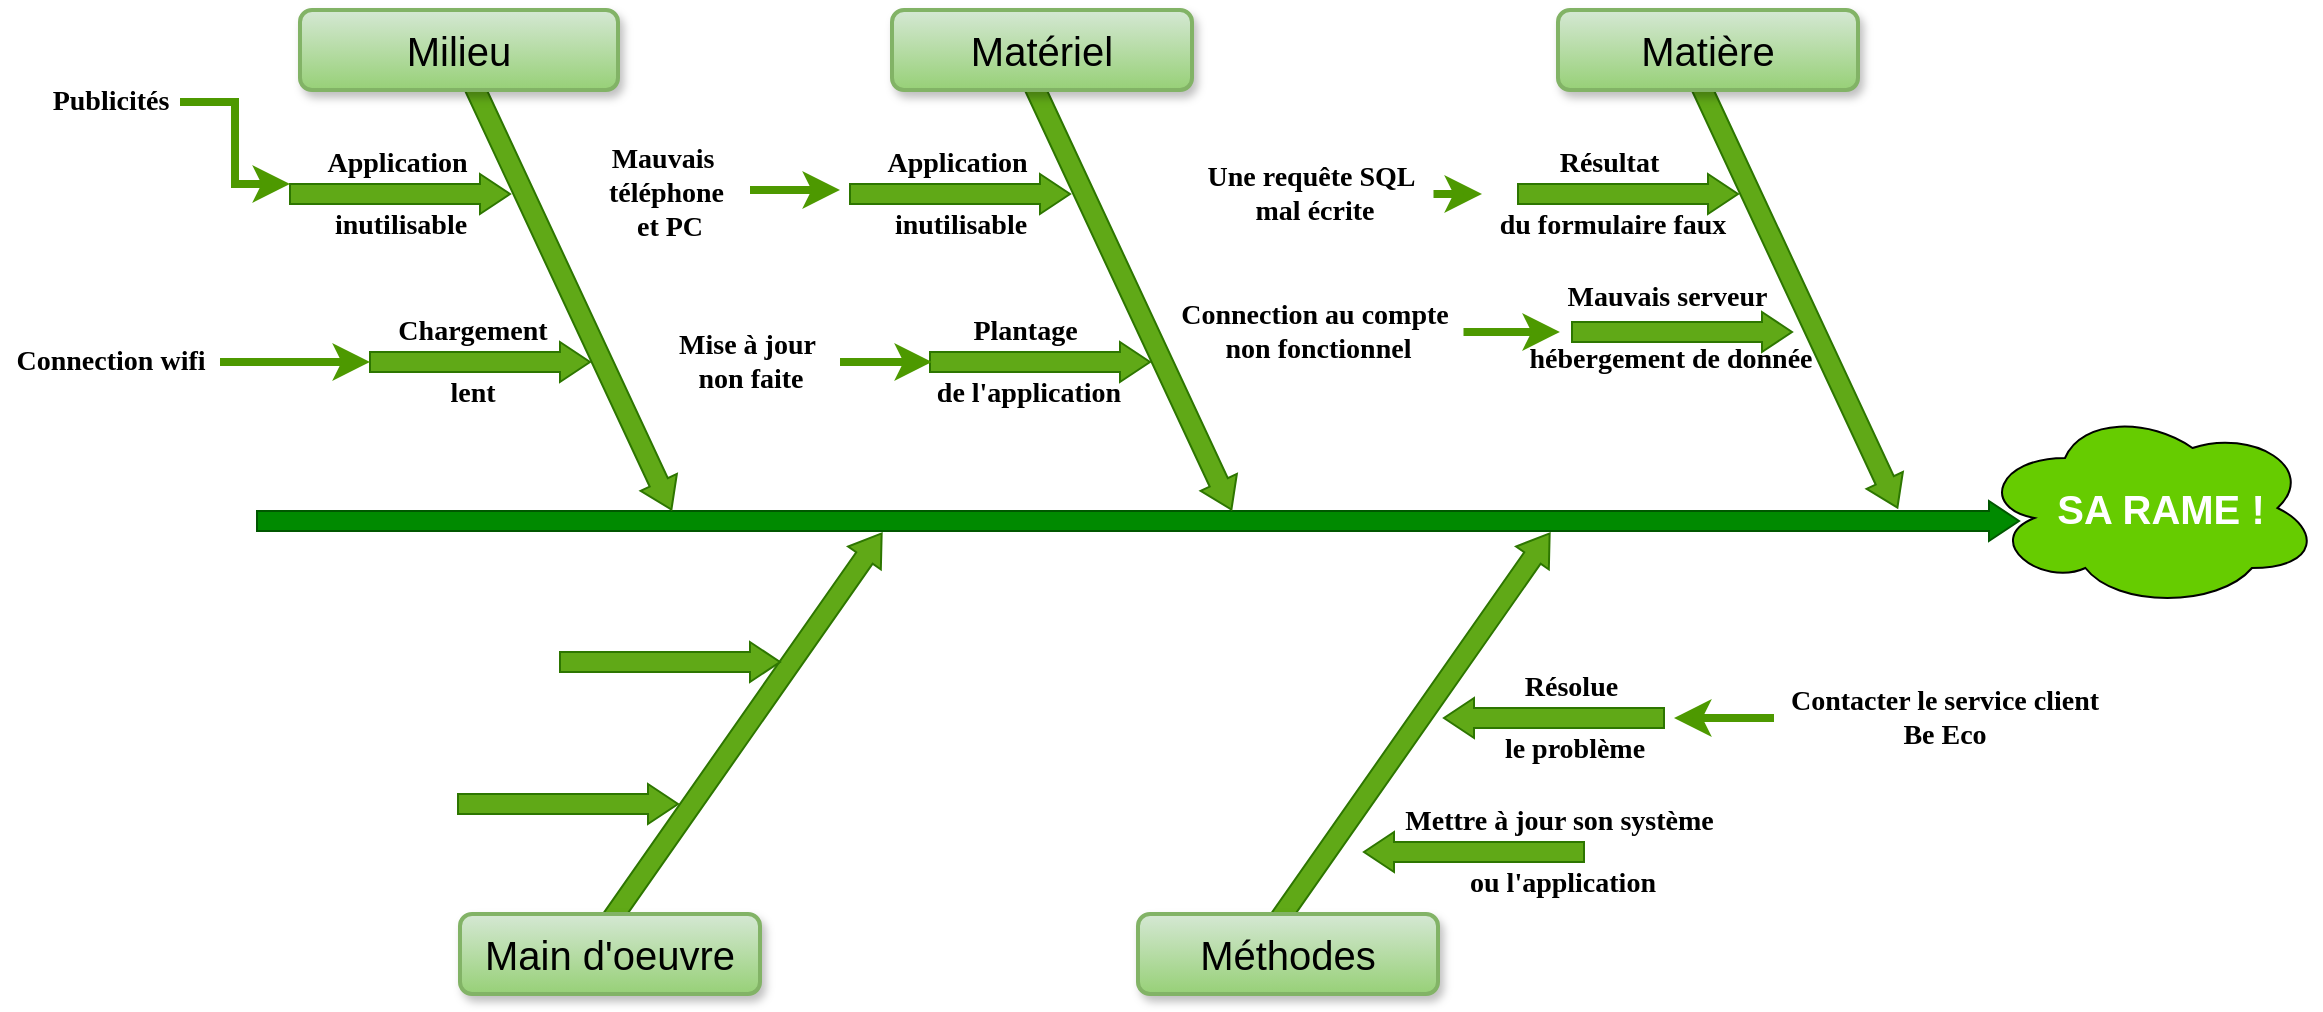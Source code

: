 <mxfile version="17.5.0" type="github">
  <diagram name="Page-1" id="b7a7eaba-c6c5-6fbe-34ae-1d3a4219ac39">
    <mxGraphModel dx="922" dy="471" grid="1" gridSize="10" guides="1" tooltips="1" connect="1" arrows="1" fold="1" page="1" pageScale="1.5" pageWidth="1169" pageHeight="826" background="none" math="0" shadow="0">
      <root>
        <mxCell id="0" style=";html=1;" />
        <mxCell id="1" style=";html=1;" parent="0" />
        <mxCell id="yY62R9y1dSUibu5uFj24-23" value="" style="ellipse;shape=cloud;whiteSpace=wrap;html=1;shadow=0;glass=0;sketch=0;fontFamily=Times New Roman;fontSize=14;fontColor=#000000;fillColor=#66CC00;" vertex="1" parent="1">
          <mxGeometry x="1150" y="563" width="170" height="100" as="geometry" />
        </mxCell>
        <mxCell id="279d4c6e8b4f5ae2-2" value="" style="html=1;shadow=0;dashed=0;align=center;verticalAlign=middle;shape=mxgraph.arrows2.arrow;dy=0.5;dx=15;direction=north;notch=0;rounded=0;strokeWidth=1;fontSize=20;rotation=35;fillColor=#60a917;fontColor=#ffffff;strokeColor=#2D7600;" parent="1" vertex="1">
          <mxGeometry x="522" y="604" width="20" height="240" as="geometry" />
        </mxCell>
        <mxCell id="279d4c6e8b4f5ae2-4" value="" style="html=1;shadow=0;dashed=0;align=center;verticalAlign=middle;shape=mxgraph.arrows2.arrow;dy=0.5;dx=15;direction=north;notch=0;rounded=0;strokeWidth=1;fontSize=20;rotation=35;fillColor=#60a917;fontColor=#ffffff;strokeColor=#2D7600;" parent="1" vertex="1">
          <mxGeometry x="856" y="604" width="20" height="240" as="geometry" />
        </mxCell>
        <mxCell id="279d4c6e8b4f5ae2-5" value="" style="html=1;shadow=0;dashed=0;align=center;verticalAlign=middle;shape=mxgraph.arrows2.arrow;dy=0.5;dx=15;direction=north;notch=0;rounded=0;strokeWidth=1;fontSize=20;rotation=90;fillColor=#008a00;fontColor=#ffffff;strokeColor=#005700;" parent="1" vertex="1">
          <mxGeometry x="719" y="179" width="20" height="881" as="geometry" />
        </mxCell>
        <mxCell id="279d4c6e8b4f5ae2-6" value="" style="html=1;shadow=0;dashed=0;align=center;verticalAlign=middle;shape=mxgraph.arrows2.arrow;dy=0.5;dx=15;direction=north;notch=0;rounded=0;strokeWidth=1;fontSize=20;rotation=155;fillColor=#60a917;fontColor=#ffffff;strokeColor=#2D7600;" parent="1" vertex="1">
          <mxGeometry x="435" y="385" width="20" height="240" as="geometry" />
        </mxCell>
        <mxCell id="279d4c6e8b4f5ae2-7" value="" style="html=1;shadow=0;dashed=0;align=center;verticalAlign=middle;shape=mxgraph.arrows2.arrow;dy=0.5;dx=15;direction=north;notch=0;rounded=0;strokeWidth=1;fontSize=20;rotation=155;fillColor=#60a917;fontColor=#ffffff;strokeColor=#2D7600;" parent="1" vertex="1">
          <mxGeometry x="715" y="385" width="20" height="240" as="geometry" />
        </mxCell>
        <mxCell id="279d4c6e8b4f5ae2-8" value="" style="html=1;shadow=0;dashed=0;align=center;verticalAlign=middle;shape=mxgraph.arrows2.arrow;dy=0.5;dx=15;direction=north;notch=0;rounded=0;strokeWidth=1;fontSize=20;rotation=155;fillColor=#60a917;fontColor=#ffffff;strokeColor=#2D7600;" parent="1" vertex="1">
          <mxGeometry x="1048" y="384" width="20" height="240" as="geometry" />
        </mxCell>
        <mxCell id="279d4c6e8b4f5ae2-9" value="Milieu" style="rounded=1;whiteSpace=wrap;html=1;shadow=1;strokeWidth=2;fontSize=20;fillColor=#d5e8d4;gradientColor=#97d077;strokeColor=#82b366;" parent="1" vertex="1">
          <mxGeometry x="310" y="364" width="159" height="40" as="geometry" />
        </mxCell>
        <mxCell id="279d4c6e8b4f5ae2-10" value="Matériel" style="rounded=1;whiteSpace=wrap;html=1;shadow=1;strokeWidth=2;fontSize=20;fillColor=#d5e8d4;gradientColor=#97d077;strokeColor=#82b366;" parent="1" vertex="1">
          <mxGeometry x="606" y="364" width="150" height="40" as="geometry" />
        </mxCell>
        <mxCell id="279d4c6e8b4f5ae2-11" value="Matière" style="rounded=1;whiteSpace=wrap;html=1;shadow=1;strokeWidth=2;fontSize=20;fillColor=#d5e8d4;gradientColor=#97d077;strokeColor=#82b366;" parent="1" vertex="1">
          <mxGeometry x="939" y="364" width="150" height="40" as="geometry" />
        </mxCell>
        <mxCell id="279d4c6e8b4f5ae2-12" value="Main d&#39;oeuvre" style="rounded=1;whiteSpace=wrap;html=1;shadow=1;strokeWidth=2;fontSize=20;fillColor=#d5e8d4;gradientColor=#97d077;strokeColor=#82b366;" parent="1" vertex="1">
          <mxGeometry x="390" y="816" width="150" height="40" as="geometry" />
        </mxCell>
        <mxCell id="279d4c6e8b4f5ae2-14" value="Méthodes" style="rounded=1;whiteSpace=wrap;html=1;shadow=1;strokeWidth=2;fontSize=20;fillColor=#d5e8d4;gradientColor=#97d077;strokeColor=#82b366;" parent="1" vertex="1">
          <mxGeometry x="729" y="816" width="150" height="40" as="geometry" />
        </mxCell>
        <mxCell id="279d4c6e8b4f5ae2-16" value="Event 1" style="html=1;shadow=0;dashed=0;align=center;verticalAlign=middle;shape=mxgraph.arrows2.arrow;dy=0.5;dx=15;direction=north;notch=0;rounded=0;strokeWidth=1;fontSize=20;rotation=90;horizontal=0;labelPosition=left;verticalLabelPosition=middle;fillColor=#60a917;fontColor=#ffffff;strokeColor=#2D7600;" parent="1" vertex="1">
          <mxGeometry x="350" y="401" width="20" height="110" as="geometry" />
        </mxCell>
        <mxCell id="279d4c6e8b4f5ae2-17" value="Event 2" style="html=1;shadow=0;dashed=0;align=center;verticalAlign=middle;shape=mxgraph.arrows2.arrow;dy=0.5;dx=15;direction=north;notch=0;rounded=0;strokeWidth=1;fontSize=20;rotation=90;horizontal=0;labelPosition=left;verticalLabelPosition=middle;fillColor=#60a917;fontColor=#ffffff;strokeColor=#2D7600;" parent="1" vertex="1">
          <mxGeometry x="630" y="401" width="20" height="110" as="geometry" />
        </mxCell>
        <mxCell id="279d4c6e8b4f5ae2-18" value="Event 3" style="html=1;shadow=0;dashed=0;align=center;verticalAlign=middle;shape=mxgraph.arrows2.arrow;dy=0.5;dx=15;direction=north;notch=0;rounded=0;strokeWidth=1;fontSize=20;rotation=90;horizontal=0;labelPosition=left;verticalLabelPosition=middle;fillColor=#60a917;fontColor=#ffffff;strokeColor=#2D7600;" parent="1" vertex="1">
          <mxGeometry x="964" y="401" width="20" height="110" as="geometry" />
        </mxCell>
        <mxCell id="279d4c6e8b4f5ae2-19" value="Event 10" style="html=1;shadow=0;dashed=0;align=center;verticalAlign=middle;shape=mxgraph.arrows2.arrow;dy=0.5;dx=15;direction=north;notch=0;rounded=0;strokeWidth=1;fontSize=20;rotation=90;horizontal=0;labelPosition=left;verticalLabelPosition=middle;fillColor=#60a917;fontColor=#ffffff;strokeColor=#2D7600;" parent="1" vertex="1">
          <mxGeometry x="434" y="706" width="20" height="110" as="geometry" />
        </mxCell>
        <mxCell id="279d4c6e8b4f5ae2-21" value="Event 12" style="html=1;shadow=0;dashed=0;align=center;verticalAlign=middle;shape=mxgraph.arrows2.arrow;dy=0.5;dx=15;direction=north;notch=0;rounded=0;strokeWidth=1;fontSize=20;rotation=-90;horizontal=0;labelPosition=left;verticalLabelPosition=middle;fillColor=#60a917;fontColor=#ffffff;strokeColor=#2D7600;" parent="1" vertex="1">
          <mxGeometry x="887" y="730" width="20" height="110" as="geometry" />
        </mxCell>
        <mxCell id="279d4c6e8b4f5ae2-22" value="Event 4" style="html=1;shadow=0;dashed=0;align=center;verticalAlign=middle;shape=mxgraph.arrows2.arrow;dy=0.5;dx=15;direction=north;notch=0;rounded=0;strokeWidth=1;fontSize=20;rotation=90;horizontal=0;labelPosition=left;verticalLabelPosition=middle;fillColor=#60a917;fontColor=#ffffff;strokeColor=#2D7600;" parent="1" vertex="1">
          <mxGeometry x="390" y="485" width="20" height="110" as="geometry" />
        </mxCell>
        <mxCell id="279d4c6e8b4f5ae2-23" value="Event 5" style="html=1;shadow=0;dashed=0;align=center;verticalAlign=middle;shape=mxgraph.arrows2.arrow;dy=0.5;dx=15;direction=north;notch=0;rounded=0;strokeWidth=1;fontSize=20;rotation=90;horizontal=0;labelPosition=left;verticalLabelPosition=middle;fillColor=#60a917;fontColor=#ffffff;strokeColor=#2D7600;" parent="1" vertex="1">
          <mxGeometry x="670" y="485" width="20" height="110" as="geometry" />
        </mxCell>
        <mxCell id="279d4c6e8b4f5ae2-24" value="Event 6" style="html=1;shadow=0;dashed=0;align=center;verticalAlign=middle;shape=mxgraph.arrows2.arrow;dy=0.5;dx=15;direction=north;notch=0;rounded=0;strokeWidth=1;fontSize=20;rotation=90;horizontal=0;labelPosition=left;verticalLabelPosition=middle;fillColor=#60a917;fontColor=#ffffff;strokeColor=#2D7600;" parent="1" vertex="1">
          <mxGeometry x="991" y="470" width="20" height="110" as="geometry" />
        </mxCell>
        <mxCell id="279d4c6e8b4f5ae2-25" value="Event 7" style="html=1;shadow=0;dashed=0;align=center;verticalAlign=middle;shape=mxgraph.arrows2.arrow;dy=0.5;dx=15;direction=north;notch=0;rounded=0;strokeWidth=1;fontSize=20;rotation=90;horizontal=0;labelPosition=left;verticalLabelPosition=middle;fillColor=#60a917;fontColor=#ffffff;strokeColor=#2D7600;" parent="1" vertex="1">
          <mxGeometry x="485" y="635" width="20" height="110" as="geometry" />
        </mxCell>
        <mxCell id="279d4c6e8b4f5ae2-27" value="Event 9" style="html=1;shadow=0;dashed=0;align=center;verticalAlign=middle;shape=mxgraph.arrows2.arrow;dy=0.5;dx=15;direction=north;notch=0;rounded=0;strokeWidth=1;fontSize=20;rotation=-90;horizontal=0;labelPosition=left;verticalLabelPosition=middle;fillColor=#60a917;fontColor=#ffffff;strokeColor=#2D7600;" parent="1" vertex="1">
          <mxGeometry x="927" y="663" width="20" height="110" as="geometry" />
        </mxCell>
        <mxCell id="yY62R9y1dSUibu5uFj24-2" value="&lt;h3&gt;&lt;font color=&quot;#ffffff&quot; style=&quot;font-size: 20px&quot;&gt;SA RAME !&lt;/font&gt;&lt;/h3&gt;" style="text;html=1;resizable=0;autosize=1;align=center;verticalAlign=middle;points=[];fillColor=none;strokeColor=none;rounded=0;shadow=0;glass=0;sketch=0;" vertex="1" parent="1">
          <mxGeometry x="1180" y="588" width="120" height="50" as="geometry" />
        </mxCell>
        <mxCell id="yY62R9y1dSUibu5uFj24-33" style="edgeStyle=orthogonalEdgeStyle;rounded=0;orthogonalLoop=1;jettySize=auto;html=1;entryX=0;entryY=0;entryDx=0;entryDy=5;entryPerimeter=0;fontFamily=Times New Roman;fontSize=14;fontColor=#000000;strokeColor=#4D9900;strokeWidth=4;" edge="1" parent="1" source="yY62R9y1dSUibu5uFj24-8" target="279d4c6e8b4f5ae2-16">
          <mxGeometry relative="1" as="geometry" />
        </mxCell>
        <mxCell id="yY62R9y1dSUibu5uFj24-8" value="&lt;h3 style=&quot;font-size: 14px;&quot;&gt;&lt;font style=&quot;font-size: 14px;&quot;&gt;Publicités&lt;/font&gt;&lt;/h3&gt;" style="text;html=1;resizable=0;autosize=1;align=center;verticalAlign=middle;points=[];fillColor=none;strokeColor=none;rounded=0;shadow=0;glass=0;sketch=0;fontColor=#000000;fontSize=14;fontStyle=0;fontFamily=Times New Roman;labelBorderColor=none;strokeWidth=15;" vertex="1" parent="1">
          <mxGeometry x="180" y="385" width="70" height="50" as="geometry" />
        </mxCell>
        <mxCell id="yY62R9y1dSUibu5uFj24-9" value="&lt;h3 style=&quot;font-size: 14px&quot;&gt;&lt;font style=&quot;font-size: 14px&quot;&gt;Application&amp;nbsp;&lt;/font&gt;&lt;/h3&gt;&lt;h3 style=&quot;font-size: 14px&quot;&gt;&lt;font style=&quot;font-size: 14px&quot;&gt;inutilisable&lt;/font&gt;&lt;/h3&gt;" style="text;html=1;resizable=0;autosize=1;align=center;verticalAlign=middle;points=[];fillColor=none;strokeColor=none;rounded=0;shadow=0;glass=0;sketch=0;fontColor=#000000;fontSize=14;fontFamily=Times New Roman;" vertex="1" parent="1">
          <mxGeometry x="315" y="416" width="90" height="80" as="geometry" />
        </mxCell>
        <mxCell id="yY62R9y1dSUibu5uFj24-34" style="edgeStyle=orthogonalEdgeStyle;rounded=0;orthogonalLoop=1;jettySize=auto;html=1;fontFamily=Times New Roman;fontSize=14;fontColor=#000000;strokeColor=#4D9900;strokeWidth=4;entryX=0;entryY=0.5;entryDx=0;entryDy=0;entryPerimeter=0;" edge="1" parent="1" source="yY62R9y1dSUibu5uFj24-11" target="279d4c6e8b4f5ae2-22">
          <mxGeometry relative="1" as="geometry">
            <mxPoint x="340" y="540.0" as="targetPoint" />
          </mxGeometry>
        </mxCell>
        <mxCell id="yY62R9y1dSUibu5uFj24-11" value="&lt;h3 style=&quot;font-size: 14px&quot;&gt;&lt;font style=&quot;font-size: 14px&quot;&gt;Connection&amp;nbsp;&lt;/font&gt;wifi&lt;/h3&gt;" style="text;html=1;resizable=0;autosize=1;align=center;verticalAlign=middle;points=[];fillColor=none;strokeColor=none;rounded=0;shadow=0;glass=0;sketch=0;fontColor=#000000;fontSize=14;fontFamily=Times New Roman;" vertex="1" parent="1">
          <mxGeometry x="160" y="515" width="110" height="50" as="geometry" />
        </mxCell>
        <mxCell id="yY62R9y1dSUibu5uFj24-12" value="&lt;h3 style=&quot;font-size: 14px&quot;&gt;Chargement&lt;/h3&gt;&lt;h3 style=&quot;font-size: 14px&quot;&gt;lent&lt;/h3&gt;" style="text;html=1;resizable=0;autosize=1;align=center;verticalAlign=middle;points=[];fillColor=none;strokeColor=none;rounded=0;shadow=0;glass=0;sketch=0;fontColor=#000000;fontSize=14;fontFamily=Times New Roman;" vertex="1" parent="1">
          <mxGeometry x="351" y="500" width="90" height="80" as="geometry" />
        </mxCell>
        <mxCell id="yY62R9y1dSUibu5uFj24-45" style="edgeStyle=orthogonalEdgeStyle;rounded=0;orthogonalLoop=1;jettySize=auto;html=1;fontFamily=Times New Roman;fontSize=7;fontColor=#66CC00;strokeColor=#4D9900;strokeWidth=4;" edge="1" parent="1" source="yY62R9y1dSUibu5uFj24-14">
          <mxGeometry relative="1" as="geometry">
            <mxPoint x="580" y="454" as="targetPoint" />
          </mxGeometry>
        </mxCell>
        <mxCell id="yY62R9y1dSUibu5uFj24-14" value="&#xa;Mauvais  &#xa;téléphone &#xa;et PC&#xa;" style="text;resizable=0;autosize=1;align=center;verticalAlign=middle;points=[];fillColor=none;strokeColor=none;rounded=0;shadow=0;glass=0;sketch=0;fontColor=#000000;fontSize=14;spacing=0;fontFamily=Times New Roman;horizontal=1;labelBackgroundColor=none;fontStyle=1" vertex="1" parent="1">
          <mxGeometry x="455" y="419" width="80" height="70" as="geometry" />
        </mxCell>
        <mxCell id="yY62R9y1dSUibu5uFj24-15" value="&lt;h3 style=&quot;font-size: 14px&quot;&gt;&lt;font style=&quot;font-size: 14px&quot;&gt;Application&amp;nbsp;&lt;/font&gt;&lt;/h3&gt;&lt;h3 style=&quot;font-size: 14px&quot;&gt;&lt;font style=&quot;font-size: 14px&quot;&gt;inutilisable&lt;/font&gt;&lt;/h3&gt;" style="text;html=1;resizable=0;autosize=1;align=center;verticalAlign=middle;points=[];fillColor=none;strokeColor=none;rounded=0;shadow=0;glass=0;sketch=0;fontColor=#000000;fontSize=14;fontFamily=Times New Roman;" vertex="1" parent="1">
          <mxGeometry x="595" y="416" width="90" height="80" as="geometry" />
        </mxCell>
        <mxCell id="yY62R9y1dSUibu5uFj24-19" value="&lt;h3 style=&quot;font-size: 14px&quot;&gt;&lt;br&gt;&lt;/h3&gt;" style="text;html=1;resizable=0;autosize=1;align=center;verticalAlign=middle;points=[];fillColor=none;strokeColor=none;rounded=0;shadow=0;glass=0;sketch=0;fontColor=#000000;fontSize=14;fontFamily=Times New Roman;" vertex="1" parent="1">
          <mxGeometry x="664" y="515" width="20" height="50" as="geometry" />
        </mxCell>
        <mxCell id="yY62R9y1dSUibu5uFj24-43" style="edgeStyle=orthogonalEdgeStyle;rounded=0;orthogonalLoop=1;jettySize=auto;html=1;fontFamily=Times New Roman;fontSize=7;fontColor=#66CC00;strokeColor=#4D9900;strokeWidth=4;" edge="1" parent="1" source="yY62R9y1dSUibu5uFj24-21" target="yY62R9y1dSUibu5uFj24-22">
          <mxGeometry relative="1" as="geometry">
            <mxPoint x="900" y="456" as="targetPoint" />
          </mxGeometry>
        </mxCell>
        <mxCell id="yY62R9y1dSUibu5uFj24-21" value="Une requête SQL&amp;nbsp;&lt;br&gt;mal écrite" style="text;resizable=0;autosize=1;align=center;verticalAlign=middle;points=[];fillColor=none;strokeColor=none;rounded=0;shadow=0;glass=0;sketch=0;fontColor=#000000;fontSize=14;fontStyle=1;fontFamily=Times New Roman;labelBorderColor=none;html=1;" vertex="1" parent="1">
          <mxGeometry x="756.75" y="436" width="120" height="40" as="geometry" />
        </mxCell>
        <mxCell id="yY62R9y1dSUibu5uFj24-22" value="&lt;h3 style=&quot;font-size: 14px&quot;&gt;Résultat&amp;nbsp;&lt;/h3&gt;&lt;h3 style=&quot;font-size: 14px&quot;&gt;du formulaire faux&lt;/h3&gt;" style="text;html=1;resizable=0;autosize=1;align=center;verticalAlign=middle;points=[];fillColor=none;strokeColor=none;rounded=0;shadow=0;glass=0;sketch=0;fontColor=#000000;fontSize=14;fontFamily=Times New Roman;" vertex="1" parent="1">
          <mxGeometry x="901" y="416" width="130" height="80" as="geometry" />
        </mxCell>
        <mxCell id="yY62R9y1dSUibu5uFj24-24" value="&lt;h3 style=&quot;font-size: 14px&quot;&gt;Plantage&amp;nbsp;&lt;/h3&gt;&lt;h3 style=&quot;font-size: 14px&quot;&gt;de l&#39;application&lt;/h3&gt;" style="text;html=1;resizable=0;autosize=1;align=center;verticalAlign=middle;points=[];fillColor=none;strokeColor=none;rounded=0;shadow=0;glass=0;sketch=0;fontColor=#000000;fontSize=14;fontFamily=Times New Roman;" vertex="1" parent="1">
          <mxGeometry x="619" y="500" width="110" height="80" as="geometry" />
        </mxCell>
        <mxCell id="yY62R9y1dSUibu5uFj24-38" style="edgeStyle=orthogonalEdgeStyle;rounded=0;orthogonalLoop=1;jettySize=auto;html=1;entryX=0.009;entryY=0.5;entryDx=0;entryDy=0;entryPerimeter=0;fontFamily=Times New Roman;fontSize=14;fontColor=#000000;strokeColor=#4D9900;strokeWidth=4;" edge="1" parent="1" source="yY62R9y1dSUibu5uFj24-25">
          <mxGeometry relative="1" as="geometry">
            <mxPoint x="586" y="540.0" as="sourcePoint" />
            <mxPoint x="625.99" y="540.0" as="targetPoint" />
          </mxGeometry>
        </mxCell>
        <mxCell id="yY62R9y1dSUibu5uFj24-25" value="Mise à jour&amp;nbsp;&lt;br&gt;non faite" style="text;resizable=0;autosize=1;align=center;verticalAlign=middle;points=[];fillColor=none;strokeColor=none;rounded=0;shadow=0;glass=0;sketch=0;fontColor=#000000;fontSize=14;fontFamily=Times New Roman;html=1;fontStyle=1" vertex="1" parent="1">
          <mxGeometry x="490" y="520" width="90" height="40" as="geometry" />
        </mxCell>
        <mxCell id="yY62R9y1dSUibu5uFj24-46" value="&lt;h3 style=&quot;font-size: 14px&quot;&gt;Mauvais serveur&amp;nbsp;&lt;/h3&gt;&lt;h3 style=&quot;font-size: 14px&quot;&gt;hébergement de donnée&lt;/h3&gt;" style="text;html=1;resizable=0;autosize=1;align=center;verticalAlign=middle;points=[];fillColor=none;strokeColor=none;rounded=0;shadow=0;glass=0;sketch=0;fontColor=#000000;fontSize=14;fontFamily=Times New Roman;" vertex="1" parent="1">
          <mxGeometry x="915" y="483" width="160" height="80" as="geometry" />
        </mxCell>
        <mxCell id="yY62R9y1dSUibu5uFj24-48" style="edgeStyle=orthogonalEdgeStyle;rounded=0;orthogonalLoop=1;jettySize=auto;html=1;entryX=0.156;entryY=0.525;entryDx=0;entryDy=0;entryPerimeter=0;fontFamily=Times New Roman;fontSize=7;fontColor=#66CC00;strokeColor=#4D9900;strokeWidth=4;" edge="1" parent="1" source="yY62R9y1dSUibu5uFj24-47" target="yY62R9y1dSUibu5uFj24-46">
          <mxGeometry relative="1" as="geometry" />
        </mxCell>
        <mxCell id="yY62R9y1dSUibu5uFj24-47" value="Connection au compte&lt;br&gt;&amp;nbsp;non fonctionnel" style="text;resizable=0;autosize=1;align=center;verticalAlign=middle;points=[];fillColor=none;strokeColor=none;rounded=0;shadow=0;glass=0;sketch=0;fontColor=#000000;fontSize=14;fontStyle=1;fontFamily=Times New Roman;labelBorderColor=none;html=1;" vertex="1" parent="1">
          <mxGeometry x="741.75" y="505" width="150" height="40" as="geometry" />
        </mxCell>
        <mxCell id="yY62R9y1dSUibu5uFj24-50" style="edgeStyle=orthogonalEdgeStyle;rounded=0;orthogonalLoop=1;jettySize=auto;html=1;fontFamily=Times New Roman;fontSize=7;fontColor=#66CC00;strokeColor=#4D9900;strokeWidth=4;" edge="1" parent="1" source="yY62R9y1dSUibu5uFj24-49">
          <mxGeometry relative="1" as="geometry">
            <mxPoint x="997" y="718" as="targetPoint" />
          </mxGeometry>
        </mxCell>
        <mxCell id="yY62R9y1dSUibu5uFj24-49" value="Contacter le service client &lt;br&gt;Be Eco" style="text;resizable=0;autosize=1;align=center;verticalAlign=middle;points=[];fillColor=none;strokeColor=none;rounded=0;shadow=0;glass=0;sketch=0;fontColor=#000000;fontSize=14;fontStyle=1;fontFamily=Times New Roman;labelBorderColor=none;html=1;" vertex="1" parent="1">
          <mxGeometry x="1047" y="698" width="170" height="40" as="geometry" />
        </mxCell>
        <mxCell id="yY62R9y1dSUibu5uFj24-51" value="&lt;h3 style=&quot;font-size: 14px&quot;&gt;Résolue&amp;nbsp;&lt;/h3&gt;&lt;h3 style=&quot;font-size: 14px&quot;&gt;le problème&lt;/h3&gt;" style="text;html=1;resizable=0;autosize=1;align=center;verticalAlign=middle;points=[];fillColor=none;strokeColor=none;rounded=0;shadow=0;glass=0;sketch=0;fontColor=#000000;fontSize=14;fontFamily=Times New Roman;" vertex="1" parent="1">
          <mxGeometry x="902" y="678" width="90" height="80" as="geometry" />
        </mxCell>
        <mxCell id="yY62R9y1dSUibu5uFj24-55" value="&lt;h3 style=&quot;font-size: 14px&quot;&gt;Mettre à jour son système&amp;nbsp;&lt;/h3&gt;&lt;h3 style=&quot;font-size: 14px&quot;&gt;ou l&#39;application&lt;/h3&gt;" style="text;html=1;resizable=0;autosize=1;align=center;verticalAlign=middle;points=[];fillColor=none;strokeColor=none;rounded=0;shadow=0;glass=0;sketch=0;fontColor=#000000;fontSize=14;fontFamily=Times New Roman;" vertex="1" parent="1">
          <mxGeometry x="856" y="745" width="170" height="80" as="geometry" />
        </mxCell>
      </root>
    </mxGraphModel>
  </diagram>
</mxfile>
